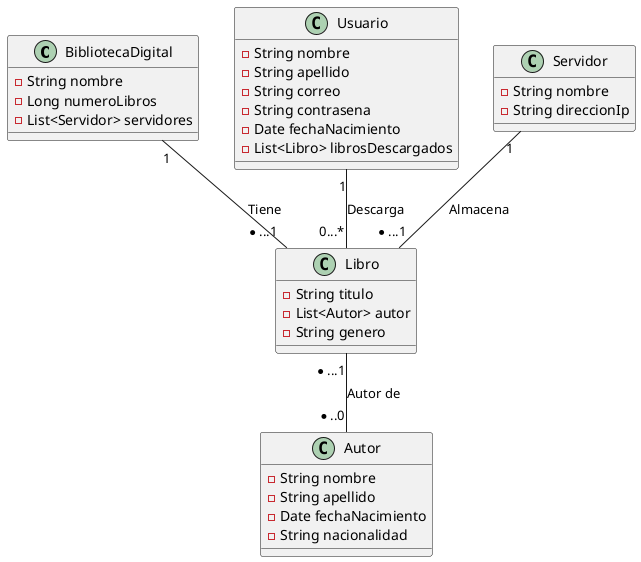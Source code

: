 @startuml
class BibliotecaDigital {
    - String nombre
    - Long numeroLibros
    - List<Servidor> servidores
}

class Libro {
    - String titulo
    - List<Autor> autor
    - String genero
}

class Usuario {
    - String nombre
    - String apellido
    - String correo
    - String contrasena
    - Date fechaNacimiento
    - List<Libro> librosDescargados
}

class Servidor {
    - String nombre
    - String direccionIp
}

class Autor {
    - String nombre
    - String apellido
    - Date fechaNacimiento
    - String nacionalidad
}

'Relaciones

BibliotecaDigital "1" -- "*...1" Libro : Tiene
Libro "*...1" -- "*..0" Autor : Autor de
Usuario "1" -- "0...*" Libro : Descarga
Servidor "1" -- "*...1" Libro : Almacena
@enduml




